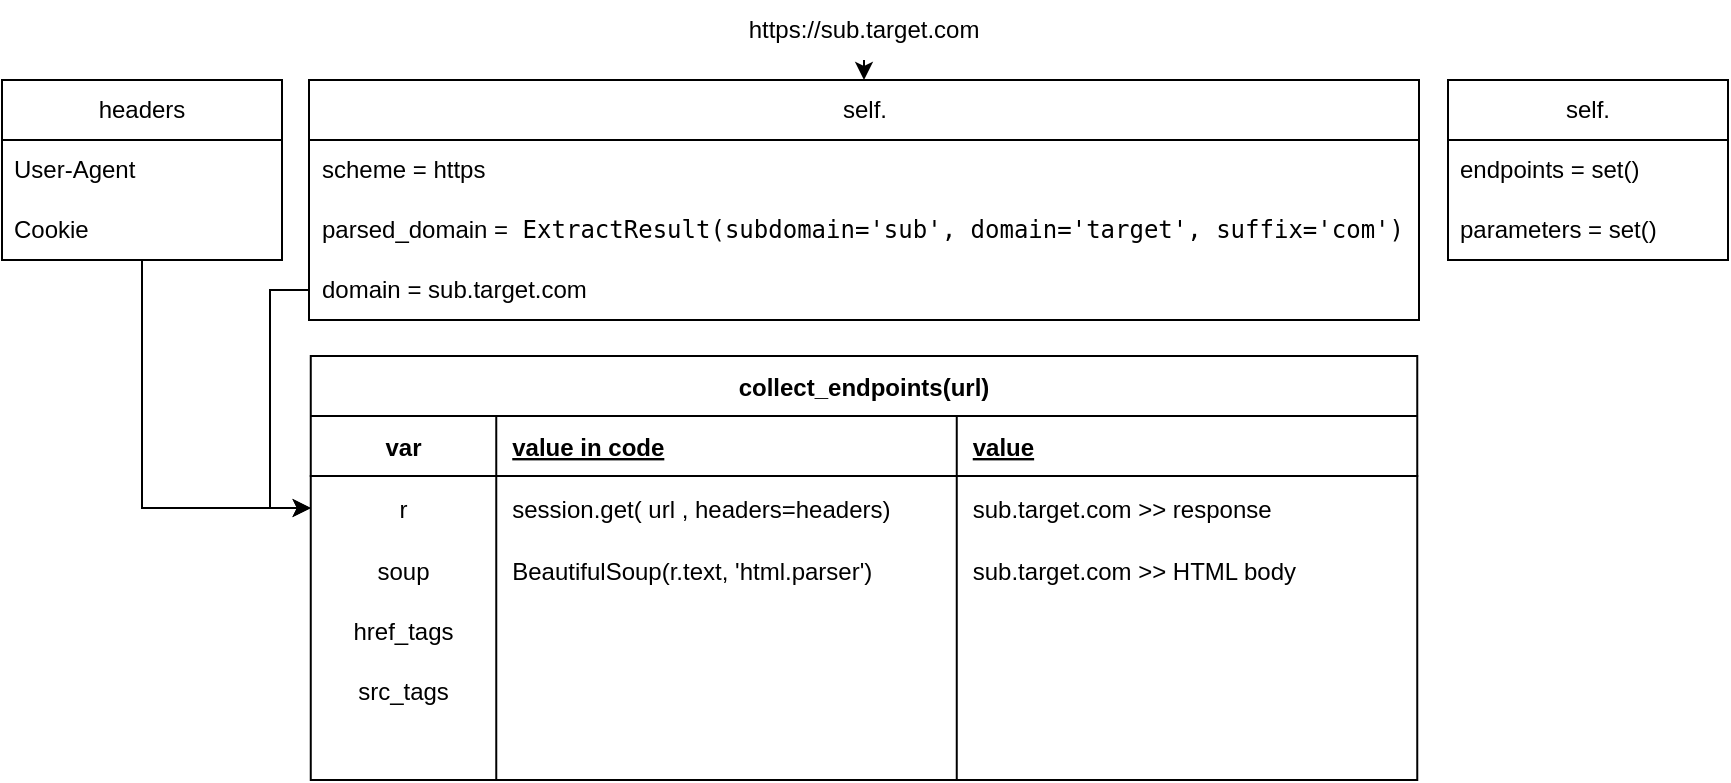 <mxfile version="20.7.4" type="github"><diagram id="oCKAfChM0abNp4gRhXnB" name="Page-1"><mxGraphModel dx="1280" dy="415" grid="0" gridSize="14" guides="1" tooltips="1" connect="1" arrows="1" fold="1" page="0" pageScale="1" pageWidth="850" pageHeight="1100" math="0" shadow="0"><root><mxCell id="0"/><mxCell id="1" parent="0"/><mxCell id="nkRpddxa2Q62OwDhIQbE-1" value="https://sub.target.com" style="text;html=1;strokeColor=none;fillColor=none;align=center;verticalAlign=middle;whiteSpace=wrap;rounded=0;" vertex="1" parent="1"><mxGeometry x="365" y="20" width="60" height="30" as="geometry"/></mxCell><mxCell id="nkRpddxa2Q62OwDhIQbE-2" value="" style="endArrow=classic;html=1;rounded=0;exitX=0.5;exitY=1;exitDx=0;exitDy=0;" edge="1" parent="1" source="nkRpddxa2Q62OwDhIQbE-1" target="nkRpddxa2Q62OwDhIQbE-3"><mxGeometry width="50" height="50" relative="1" as="geometry"><mxPoint x="400" y="250" as="sourcePoint"/><mxPoint x="395" y="80" as="targetPoint"/></mxGeometry></mxCell><mxCell id="nkRpddxa2Q62OwDhIQbE-3" value="self." style="swimlane;fontStyle=0;childLayout=stackLayout;horizontal=1;startSize=30;horizontalStack=0;resizeParent=1;resizeParentMax=0;resizeLast=0;collapsible=1;marginBottom=0;whiteSpace=wrap;html=1;fillColor=default;" vertex="1" parent="1"><mxGeometry x="117.5" y="60" width="555" height="120" as="geometry"/></mxCell><mxCell id="nkRpddxa2Q62OwDhIQbE-4" value="scheme = https" style="text;strokeColor=none;fillColor=none;align=left;verticalAlign=middle;spacingLeft=4;spacingRight=4;overflow=hidden;points=[[0,0.5],[1,0.5]];portConstraint=eastwest;rotatable=0;whiteSpace=wrap;html=1;" vertex="1" parent="nkRpddxa2Q62OwDhIQbE-3"><mxGeometry y="30" width="555" height="30" as="geometry"/></mxCell><mxCell id="nkRpddxa2Q62OwDhIQbE-5" value="parsed_domain =&lt;code&gt; ExtractResult(subdomain='sub', domain='target', suffix='com')&lt;/code&gt;" style="text;strokeColor=none;fillColor=none;align=left;verticalAlign=middle;spacingLeft=4;spacingRight=4;overflow=hidden;points=[[0,0.5],[1,0.5]];portConstraint=eastwest;rotatable=0;whiteSpace=wrap;html=1;" vertex="1" parent="nkRpddxa2Q62OwDhIQbE-3"><mxGeometry y="60" width="555" height="30" as="geometry"/></mxCell><mxCell id="nkRpddxa2Q62OwDhIQbE-6" value="domain = sub.target.com" style="text;strokeColor=none;fillColor=none;align=left;verticalAlign=middle;spacingLeft=4;spacingRight=4;overflow=hidden;points=[[0,0.5],[1,0.5]];portConstraint=eastwest;rotatable=0;whiteSpace=wrap;html=1;" vertex="1" parent="nkRpddxa2Q62OwDhIQbE-3"><mxGeometry y="90" width="555" height="30" as="geometry"/></mxCell><mxCell id="nkRpddxa2Q62OwDhIQbE-52" style="edgeStyle=orthogonalEdgeStyle;rounded=0;orthogonalLoop=1;jettySize=auto;html=1;entryX=0;entryY=0.5;entryDx=0;entryDy=0;" edge="1" parent="1" source="nkRpddxa2Q62OwDhIQbE-8" target="nkRpddxa2Q62OwDhIQbE-26"><mxGeometry relative="1" as="geometry"/></mxCell><mxCell id="nkRpddxa2Q62OwDhIQbE-8" value="headers" style="swimlane;fontStyle=0;childLayout=stackLayout;horizontal=1;startSize=30;horizontalStack=0;resizeParent=1;resizeParentMax=0;resizeLast=0;collapsible=1;marginBottom=0;whiteSpace=wrap;html=1;fillColor=default;" vertex="1" parent="1"><mxGeometry x="-36" y="60" width="140" height="90" as="geometry"/></mxCell><mxCell id="nkRpddxa2Q62OwDhIQbE-9" value="User-Agent" style="text;strokeColor=none;fillColor=none;align=left;verticalAlign=middle;spacingLeft=4;spacingRight=4;overflow=hidden;points=[[0,0.5],[1,0.5]];portConstraint=eastwest;rotatable=0;whiteSpace=wrap;html=1;" vertex="1" parent="nkRpddxa2Q62OwDhIQbE-8"><mxGeometry y="30" width="140" height="30" as="geometry"/></mxCell><mxCell id="nkRpddxa2Q62OwDhIQbE-10" value="Cookie" style="text;strokeColor=none;fillColor=none;align=left;verticalAlign=middle;spacingLeft=4;spacingRight=4;overflow=hidden;points=[[0,0.5],[1,0.5]];portConstraint=eastwest;rotatable=0;whiteSpace=wrap;html=1;" vertex="1" parent="nkRpddxa2Q62OwDhIQbE-8"><mxGeometry y="60" width="140" height="30" as="geometry"/></mxCell><mxCell id="nkRpddxa2Q62OwDhIQbE-12" value="self." style="swimlane;fontStyle=0;childLayout=stackLayout;horizontal=1;startSize=30;horizontalStack=0;resizeParent=1;resizeParentMax=0;resizeLast=0;collapsible=1;marginBottom=0;whiteSpace=wrap;html=1;fillColor=default;" vertex="1" parent="1"><mxGeometry x="687" y="60" width="140" height="90" as="geometry"/></mxCell><mxCell id="nkRpddxa2Q62OwDhIQbE-13" value="endpoints = set()" style="text;strokeColor=none;fillColor=none;align=left;verticalAlign=middle;spacingLeft=4;spacingRight=4;overflow=hidden;points=[[0,0.5],[1,0.5]];portConstraint=eastwest;rotatable=0;whiteSpace=wrap;html=1;" vertex="1" parent="nkRpddxa2Q62OwDhIQbE-12"><mxGeometry y="30" width="140" height="30" as="geometry"/></mxCell><mxCell id="nkRpddxa2Q62OwDhIQbE-14" value="parameters = set()" style="text;strokeColor=none;fillColor=none;align=left;verticalAlign=middle;spacingLeft=4;spacingRight=4;overflow=hidden;points=[[0,0.5],[1,0.5]];portConstraint=eastwest;rotatable=0;whiteSpace=wrap;html=1;" vertex="1" parent="nkRpddxa2Q62OwDhIQbE-12"><mxGeometry y="60" width="140" height="30" as="geometry"/></mxCell><mxCell id="nkRpddxa2Q62OwDhIQbE-22" value="collect_endpoints(url)" style="shape=table;startSize=30;container=1;collapsible=1;childLayout=tableLayout;fixedRows=1;rowLines=0;fontStyle=1;align=center;resizeLast=1;fillColor=default;" vertex="1" parent="1"><mxGeometry x="118.38" y="198" width="553.25" height="212" as="geometry"/></mxCell><mxCell id="nkRpddxa2Q62OwDhIQbE-23" value="" style="shape=tableRow;horizontal=0;startSize=0;swimlaneHead=0;swimlaneBody=0;fillColor=none;collapsible=0;dropTarget=0;points=[[0,0.5],[1,0.5]];portConstraint=eastwest;top=0;left=0;right=0;bottom=1;" vertex="1" parent="nkRpddxa2Q62OwDhIQbE-22"><mxGeometry y="30" width="553.25" height="30" as="geometry"/></mxCell><mxCell id="nkRpddxa2Q62OwDhIQbE-24" value="var" style="shape=partialRectangle;connectable=0;fillColor=none;top=0;left=0;bottom=0;right=0;fontStyle=1;overflow=hidden;" vertex="1" parent="nkRpddxa2Q62OwDhIQbE-23"><mxGeometry width="92.75" height="30" as="geometry"><mxRectangle width="92.75" height="30" as="alternateBounds"/></mxGeometry></mxCell><mxCell id="nkRpddxa2Q62OwDhIQbE-25" value="value in code" style="shape=partialRectangle;connectable=0;fillColor=none;top=0;left=0;bottom=0;right=0;align=left;spacingLeft=6;fontStyle=5;overflow=hidden;" vertex="1" parent="nkRpddxa2Q62OwDhIQbE-23"><mxGeometry x="92.75" width="230.25" height="30" as="geometry"><mxRectangle width="230.25" height="30" as="alternateBounds"/></mxGeometry></mxCell><mxCell id="nkRpddxa2Q62OwDhIQbE-41" value="value" style="shape=partialRectangle;connectable=0;fillColor=none;top=0;left=0;bottom=0;right=0;align=left;spacingLeft=6;fontStyle=5;overflow=hidden;" vertex="1" parent="nkRpddxa2Q62OwDhIQbE-23"><mxGeometry x="323" width="230.25" height="30" as="geometry"><mxRectangle width="230.25" height="30" as="alternateBounds"/></mxGeometry></mxCell><mxCell id="nkRpddxa2Q62OwDhIQbE-26" value="" style="shape=tableRow;horizontal=0;startSize=0;swimlaneHead=0;swimlaneBody=0;fillColor=none;collapsible=0;dropTarget=0;points=[[0,0.5],[1,0.5]];portConstraint=eastwest;top=0;left=0;right=0;bottom=0;" vertex="1" parent="nkRpddxa2Q62OwDhIQbE-22"><mxGeometry y="60" width="553.25" height="32" as="geometry"/></mxCell><mxCell id="nkRpddxa2Q62OwDhIQbE-27" value="r" style="shape=partialRectangle;connectable=0;fillColor=none;top=0;left=0;bottom=0;right=0;editable=1;overflow=hidden;" vertex="1" parent="nkRpddxa2Q62OwDhIQbE-26"><mxGeometry width="92.75" height="32" as="geometry"><mxRectangle width="92.75" height="32" as="alternateBounds"/></mxGeometry></mxCell><mxCell id="nkRpddxa2Q62OwDhIQbE-28" value="session.get( url , headers=headers)" style="shape=partialRectangle;connectable=0;fillColor=none;top=0;left=0;bottom=0;right=0;align=left;spacingLeft=6;overflow=hidden;" vertex="1" parent="nkRpddxa2Q62OwDhIQbE-26"><mxGeometry x="92.75" width="230.25" height="32" as="geometry"><mxRectangle width="230.25" height="32" as="alternateBounds"/></mxGeometry></mxCell><mxCell id="nkRpddxa2Q62OwDhIQbE-42" value="sub.target.com &gt;&gt; response" style="shape=partialRectangle;connectable=0;fillColor=none;top=0;left=0;bottom=0;right=0;align=left;spacingLeft=6;overflow=hidden;" vertex="1" parent="nkRpddxa2Q62OwDhIQbE-26"><mxGeometry x="323" width="230.25" height="32" as="geometry"><mxRectangle width="230.25" height="32" as="alternateBounds"/></mxGeometry></mxCell><mxCell id="nkRpddxa2Q62OwDhIQbE-29" value="" style="shape=tableRow;horizontal=0;startSize=0;swimlaneHead=0;swimlaneBody=0;fillColor=none;collapsible=0;dropTarget=0;points=[[0,0.5],[1,0.5]];portConstraint=eastwest;top=0;left=0;right=0;bottom=0;" vertex="1" parent="nkRpddxa2Q62OwDhIQbE-22"><mxGeometry y="92" width="553.25" height="30" as="geometry"/></mxCell><mxCell id="nkRpddxa2Q62OwDhIQbE-30" value="soup" style="shape=partialRectangle;connectable=0;fillColor=none;top=0;left=0;bottom=0;right=0;editable=1;overflow=hidden;" vertex="1" parent="nkRpddxa2Q62OwDhIQbE-29"><mxGeometry width="92.75" height="30" as="geometry"><mxRectangle width="92.75" height="30" as="alternateBounds"/></mxGeometry></mxCell><mxCell id="nkRpddxa2Q62OwDhIQbE-31" value="BeautifulSoup(r.text, 'html.parser')" style="shape=partialRectangle;connectable=0;fillColor=none;top=0;left=0;bottom=0;right=0;align=left;spacingLeft=6;overflow=hidden;" vertex="1" parent="nkRpddxa2Q62OwDhIQbE-29"><mxGeometry x="92.75" width="230.25" height="30" as="geometry"><mxRectangle width="230.25" height="30" as="alternateBounds"/></mxGeometry></mxCell><mxCell id="nkRpddxa2Q62OwDhIQbE-43" value="sub.target.com &gt;&gt; HTML body" style="shape=partialRectangle;connectable=0;fillColor=none;top=0;left=0;bottom=0;right=0;align=left;spacingLeft=6;overflow=hidden;" vertex="1" parent="nkRpddxa2Q62OwDhIQbE-29"><mxGeometry x="323" width="230.25" height="30" as="geometry"><mxRectangle width="230.25" height="30" as="alternateBounds"/></mxGeometry></mxCell><mxCell id="nkRpddxa2Q62OwDhIQbE-61" style="shape=tableRow;horizontal=0;startSize=0;swimlaneHead=0;swimlaneBody=0;fillColor=none;collapsible=0;dropTarget=0;points=[[0,0.5],[1,0.5]];portConstraint=eastwest;top=0;left=0;right=0;bottom=0;" vertex="1" parent="nkRpddxa2Q62OwDhIQbE-22"><mxGeometry y="122" width="553.25" height="30" as="geometry"/></mxCell><mxCell id="nkRpddxa2Q62OwDhIQbE-62" value="href_tags" style="shape=partialRectangle;connectable=0;fillColor=none;top=0;left=0;bottom=0;right=0;editable=1;overflow=hidden;" vertex="1" parent="nkRpddxa2Q62OwDhIQbE-61"><mxGeometry width="92.75" height="30" as="geometry"><mxRectangle width="92.75" height="30" as="alternateBounds"/></mxGeometry></mxCell><mxCell id="nkRpddxa2Q62OwDhIQbE-63" style="shape=partialRectangle;connectable=0;fillColor=none;top=0;left=0;bottom=0;right=0;align=left;spacingLeft=6;overflow=hidden;" vertex="1" parent="nkRpddxa2Q62OwDhIQbE-61"><mxGeometry x="92.75" width="230.25" height="30" as="geometry"><mxRectangle width="230.25" height="30" as="alternateBounds"/></mxGeometry></mxCell><mxCell id="nkRpddxa2Q62OwDhIQbE-64" style="shape=partialRectangle;connectable=0;fillColor=none;top=0;left=0;bottom=0;right=0;align=left;spacingLeft=6;overflow=hidden;" vertex="1" parent="nkRpddxa2Q62OwDhIQbE-61"><mxGeometry x="323" width="230.25" height="30" as="geometry"><mxRectangle width="230.25" height="30" as="alternateBounds"/></mxGeometry></mxCell><mxCell id="nkRpddxa2Q62OwDhIQbE-57" style="shape=tableRow;horizontal=0;startSize=0;swimlaneHead=0;swimlaneBody=0;fillColor=none;collapsible=0;dropTarget=0;points=[[0,0.5],[1,0.5]];portConstraint=eastwest;top=0;left=0;right=0;bottom=0;" vertex="1" parent="nkRpddxa2Q62OwDhIQbE-22"><mxGeometry y="152" width="553.25" height="30" as="geometry"/></mxCell><mxCell id="nkRpddxa2Q62OwDhIQbE-58" value="src_tags" style="shape=partialRectangle;connectable=0;fillColor=none;top=0;left=0;bottom=0;right=0;editable=1;overflow=hidden;" vertex="1" parent="nkRpddxa2Q62OwDhIQbE-57"><mxGeometry width="92.75" height="30" as="geometry"><mxRectangle width="92.75" height="30" as="alternateBounds"/></mxGeometry></mxCell><mxCell id="nkRpddxa2Q62OwDhIQbE-59" style="shape=partialRectangle;connectable=0;fillColor=none;top=0;left=0;bottom=0;right=0;align=left;spacingLeft=6;overflow=hidden;" vertex="1" parent="nkRpddxa2Q62OwDhIQbE-57"><mxGeometry x="92.75" width="230.25" height="30" as="geometry"><mxRectangle width="230.25" height="30" as="alternateBounds"/></mxGeometry></mxCell><mxCell id="nkRpddxa2Q62OwDhIQbE-60" style="shape=partialRectangle;connectable=0;fillColor=none;top=0;left=0;bottom=0;right=0;align=left;spacingLeft=6;overflow=hidden;" vertex="1" parent="nkRpddxa2Q62OwDhIQbE-57"><mxGeometry x="323" width="230.25" height="30" as="geometry"><mxRectangle width="230.25" height="30" as="alternateBounds"/></mxGeometry></mxCell><mxCell id="nkRpddxa2Q62OwDhIQbE-53" style="shape=tableRow;horizontal=0;startSize=0;swimlaneHead=0;swimlaneBody=0;fillColor=none;collapsible=0;dropTarget=0;points=[[0,0.5],[1,0.5]];portConstraint=eastwest;top=0;left=0;right=0;bottom=0;" vertex="1" parent="nkRpddxa2Q62OwDhIQbE-22"><mxGeometry y="182" width="553.25" height="30" as="geometry"/></mxCell><mxCell id="nkRpddxa2Q62OwDhIQbE-54" style="shape=partialRectangle;connectable=0;fillColor=none;top=0;left=0;bottom=0;right=0;editable=1;overflow=hidden;" vertex="1" parent="nkRpddxa2Q62OwDhIQbE-53"><mxGeometry width="92.75" height="30" as="geometry"><mxRectangle width="92.75" height="30" as="alternateBounds"/></mxGeometry></mxCell><mxCell id="nkRpddxa2Q62OwDhIQbE-55" style="shape=partialRectangle;connectable=0;fillColor=none;top=0;left=0;bottom=0;right=0;align=left;spacingLeft=6;overflow=hidden;" vertex="1" parent="nkRpddxa2Q62OwDhIQbE-53"><mxGeometry x="92.75" width="230.25" height="30" as="geometry"><mxRectangle width="230.25" height="30" as="alternateBounds"/></mxGeometry></mxCell><mxCell id="nkRpddxa2Q62OwDhIQbE-56" style="shape=partialRectangle;connectable=0;fillColor=none;top=0;left=0;bottom=0;right=0;align=left;spacingLeft=6;overflow=hidden;" vertex="1" parent="nkRpddxa2Q62OwDhIQbE-53"><mxGeometry x="323" width="230.25" height="30" as="geometry"><mxRectangle width="230.25" height="30" as="alternateBounds"/></mxGeometry></mxCell><mxCell id="nkRpddxa2Q62OwDhIQbE-47" style="edgeStyle=orthogonalEdgeStyle;rounded=0;orthogonalLoop=1;jettySize=auto;html=1;entryX=0;entryY=0.5;entryDx=0;entryDy=0;" edge="1" parent="1" source="nkRpddxa2Q62OwDhIQbE-6" target="nkRpddxa2Q62OwDhIQbE-26"><mxGeometry relative="1" as="geometry"><mxPoint x="94" y="248" as="targetPoint"/><Array as="points"><mxPoint x="98" y="165"/><mxPoint x="98" y="274"/></Array></mxGeometry></mxCell></root></mxGraphModel></diagram></mxfile>